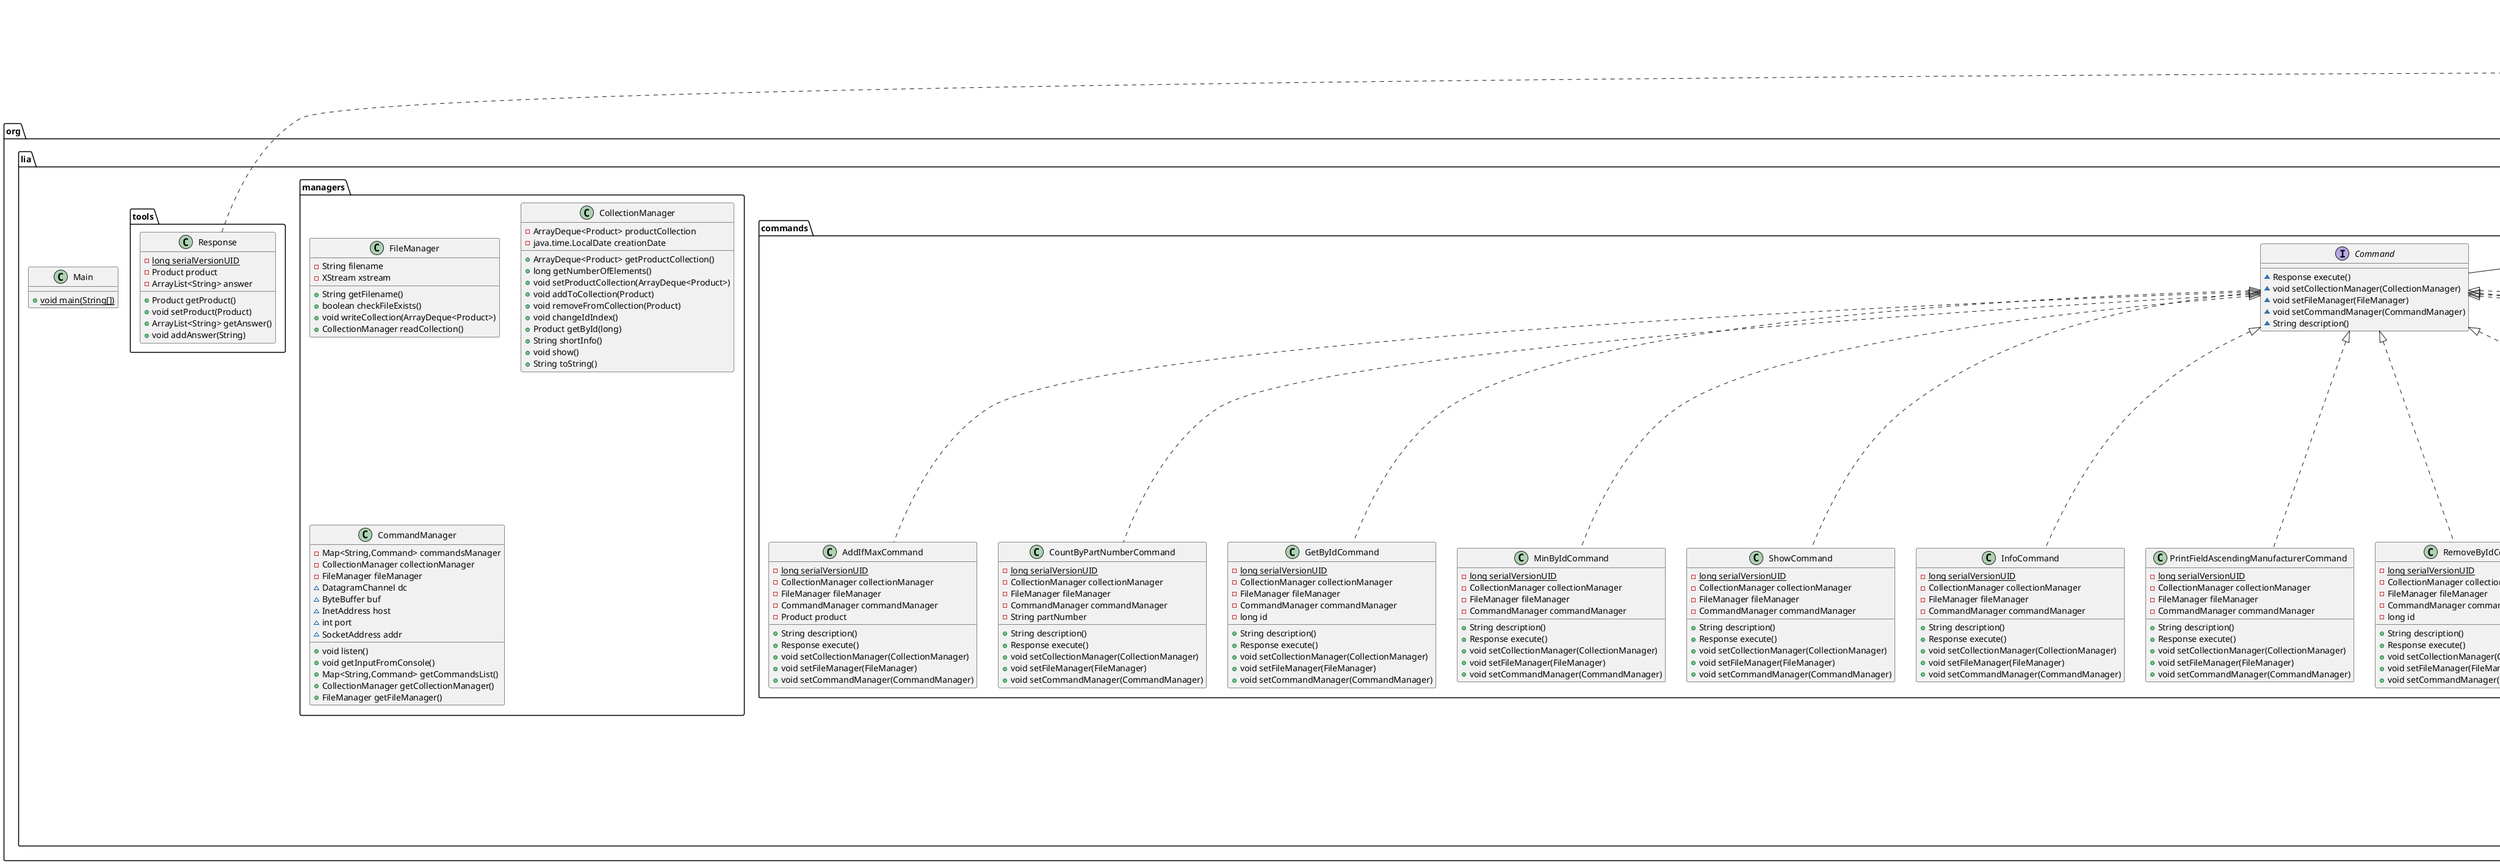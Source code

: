 @startuml
class org.lia.commands.RemoveByIdCommand {
- {static} long serialVersionUID
- CollectionManager collectionManager
- FileManager fileManager
- CommandManager commandManager
- long id
+ String description()
+ Response execute()
+ void setCollectionManager(CollectionManager)
+ void setFileManager(FileManager)
+ void setCommandManager(CommandManager)
}


class org.lia.commands.AddCommand {
- {static} long serialVersionUID
- CollectionManager collectionManager
- FileManager fileManager
- CommandManager commandManager
- Product product
+ String description()
+ Response execute()
+ void setCollectionManager(CollectionManager)
+ void setFileManager(FileManager)
+ void setCommandManager(CommandManager)
}


class org.lia.managers.FileManager {
- String filename
- XStream xstream
+ String getFilename()
+ boolean checkFileExists()
+ void writeCollection(ArrayDeque<Product>)
+ CollectionManager readCollection()
}


class org.lia.commands.UpdateCommand {
- {static} long serialVersionUID
- CollectionManager collectionManager
- FileManager fileManager
- CommandManager commandManager
- Product product
+ String description()
+ Response execute()
+ void setCollectionManager(CollectionManager)
+ void setFileManager(FileManager)
+ void setCommandManager(CommandManager)
}


class org.lia.Main {
+ {static} void main(String[])
}

class org.lia.commands.RemoveLowerCommand {
- {static} long serialVersionUID
- CollectionManager collectionManager
- FileManager fileManager
- CommandManager commandManager
- long id
+ String description()
+ Response execute()
+ void setCollectionManager(CollectionManager)
+ void setFileManager(FileManager)
+ void setCommandManager(CommandManager)
}


class org.lia.models.Coordinates {
- {static} long serialVersionUID
- long x
- double y
+ long getX()
+ double getY()
+ void setX(long)
+ void setY(double)
+ boolean equals(Object)
+ int hashCode()
+ String toString()
}


class org.lia.managers.CollectionManager {
- ArrayDeque<Product> productCollection
- java.time.LocalDate creationDate
+ ArrayDeque<Product> getProductCollection()
+ long getNumberOfElements()
+ void setProductCollection(ArrayDeque<Product>)
+ void addToCollection(Product)
+ void removeFromCollection(Product)
+ void changeIdIndex()
+ Product getById(long)
+ String shortInfo()
+ void show()
+ String toString()
}


class org.lia.commands.ClearCommand {
- {static} long serialVersionUID
- CollectionManager collectionManager
- FileManager fileManager
- CommandManager commandManager
+ String description()
+ Response execute()
+ void setCollectionManager(CollectionManager)
+ void setFileManager(FileManager)
+ void setCommandManager(CommandManager)
}


class org.lia.models.Organization {
- {static} long serialVersionUID
- Long id
- String name
- String fullName
- Integer employeesCount
- {static} Long currentId
+ Long getId()
+ String getName()
+ void setName(String)
+ String getFullName()
+ void setFullName(String)
+ Integer getEmployeesCount()
+ void setEmployeesCount(Integer)
+ {static} void updateId(long)
+ boolean equals(Object)
+ int hashCode()
+ String toString()
+ int compareTo(Organization)
}


interface org.lia.commands.Command {
~ Response execute()
~ void setCollectionManager(CollectionManager)
~ void setFileManager(FileManager)
~ void setCommandManager(CommandManager)
~ String description()
}

class org.lia.commands.RemoveHeadCommand {
- {static} long serialVersionUID
- CollectionManager collectionManager
- FileManager fileManager
- CommandManager commandManager
+ String description()
+ Response execute()
+ void setCollectionManager(CollectionManager)
+ void setFileManager(FileManager)
+ void setCommandManager(CommandManager)
}


enum org.lia.models.UnitOfMeasure {
+  CENTIMETERS
+  SQUARE_METERS
+  MILLILITERS
+  GRAMS
}

class org.lia.commands.AddIfMaxCommand {
- {static} long serialVersionUID
- CollectionManager collectionManager
- FileManager fileManager
- CommandManager commandManager
- Product product
+ String description()
+ Response execute()
+ void setCollectionManager(CollectionManager)
+ void setFileManager(FileManager)
+ void setCommandManager(CommandManager)
}


class org.lia.commands.CountByPartNumberCommand {
- {static} long serialVersionUID
- CollectionManager collectionManager
- FileManager fileManager
- CommandManager commandManager
- String partNumber
+ String description()
+ Response execute()
+ void setCollectionManager(CollectionManager)
+ void setFileManager(FileManager)
+ void setCommandManager(CommandManager)
}


class org.lia.managers.CommandManager {
- Map<String,Command> commandsManager
- CollectionManager collectionManager
- FileManager fileManager
~ DatagramChannel dc
~ ByteBuffer buf
~ InetAddress host
~ int port
~ SocketAddress addr
+ void listen()
+ void getInputFromConsole()
+ Map<String,Command> getCommandsList()
+ CollectionManager getCollectionManager()
+ FileManager getFileManager()
}


class org.lia.models.Product {
- {static} long serialVersionUID
- long id
- String name
- Coordinates coordinates
- java.time.LocalDate creationDate
- Integer price
- String partNumber
- Integer manufactureCost
- UnitOfMeasure unitOfMeasure
- Organization manufacturer
- {static} long currentId
+ void setup()
+ long getId()
+ String getName()
+ void setName(String)
+ Coordinates getCoordinates()
+ void setCoordinates(Coordinates)
+ java.time.LocalDate getCreationDate()
+ Integer getPrice()
+ void setPrice(Integer)
+ String getPartNumber()
+ void setPartNumber(String)
+ Integer getManufactureCost()
+ void setManufactureCost(Integer)
+ UnitOfMeasure getUnitOfMeasure()
+ void setUnitOfMeasure(UnitOfMeasure)
+ Organization getManufacturer()
+ void setManufacturer(Organization)
+ boolean equals(Object)
+ int hashCode()
+ String toString()
+ int compareTo(Product)
+ {static} void updateId(long)
}


class org.lia.commands.GetByIdCommand {
- {static} long serialVersionUID
- CollectionManager collectionManager
- FileManager fileManager
- CommandManager commandManager
- long id
+ String description()
+ Response execute()
+ void setCollectionManager(CollectionManager)
+ void setFileManager(FileManager)
+ void setCommandManager(CommandManager)
}


class org.lia.commands.MinByIdCommand {
- {static} long serialVersionUID
- CollectionManager collectionManager
- FileManager fileManager
- CommandManager commandManager
+ String description()
+ Response execute()
+ void setCollectionManager(CollectionManager)
+ void setFileManager(FileManager)
+ void setCommandManager(CommandManager)
}


class org.lia.commands.ShowCommand {
- {static} long serialVersionUID
- CollectionManager collectionManager
- FileManager fileManager
- CommandManager commandManager
+ String description()
+ Response execute()
+ void setCollectionManager(CollectionManager)
+ void setFileManager(FileManager)
+ void setCommandManager(CommandManager)
}


class org.lia.commands.InfoCommand {
- {static} long serialVersionUID
- CollectionManager collectionManager
- FileManager fileManager
- CommandManager commandManager
+ String description()
+ Response execute()
+ void setCollectionManager(CollectionManager)
+ void setFileManager(FileManager)
+ void setCommandManager(CommandManager)
}


class org.lia.commands.PrintFieldAscendingManufacturerCommand {
- {static} long serialVersionUID
- CollectionManager collectionManager
- FileManager fileManager
- CommandManager commandManager
+ String description()
+ Response execute()
+ void setCollectionManager(CollectionManager)
+ void setFileManager(FileManager)
+ void setCommandManager(CommandManager)
}


class org.lia.tools.Response {
- {static} long serialVersionUID
- Product product
- ArrayList<String> answer
+ Product getProduct()
+ void setProduct(Product)
+ ArrayList<String> getAnswer()
+ void addAnswer(String)
}




org.lia.commands.Command <|.. org.lia.commands.RemoveByIdCommand
org.lia.commands.Command <|.. org.lia.commands.AddCommand
org.lia.commands.Command <|.. org.lia.commands.UpdateCommand
org.lia.commands.Command <|.. org.lia.commands.RemoveLowerCommand
java.io.Serializable <|.. org.lia.models.Coordinates
org.lia.commands.Command <|.. org.lia.commands.ClearCommand
org.lia.models.Comparable <|.. org.lia.models.Organization
java.io.Serializable <|.. org.lia.models.Organization
java.io.Serializable <|-- org.lia.commands.Command
org.lia.commands.Command <|.. org.lia.commands.RemoveHeadCommand
org.lia.commands.Command <|.. org.lia.commands.AddIfMaxCommand
org.lia.commands.Command <|.. org.lia.commands.CountByPartNumberCommand
org.lia.models.Comparable <|.. org.lia.models.Product
java.io.Serializable <|.. org.lia.models.Product
org.lia.commands.Command <|.. org.lia.commands.GetByIdCommand
org.lia.commands.Command <|.. org.lia.commands.MinByIdCommand
org.lia.commands.Command <|.. org.lia.commands.ShowCommand
org.lia.commands.Command <|.. org.lia.commands.InfoCommand
org.lia.commands.Command <|.. org.lia.commands.PrintFieldAscendingManufacturerCommand
java.io.Serializable <|.. org.lia.tools.Response
@enduml
